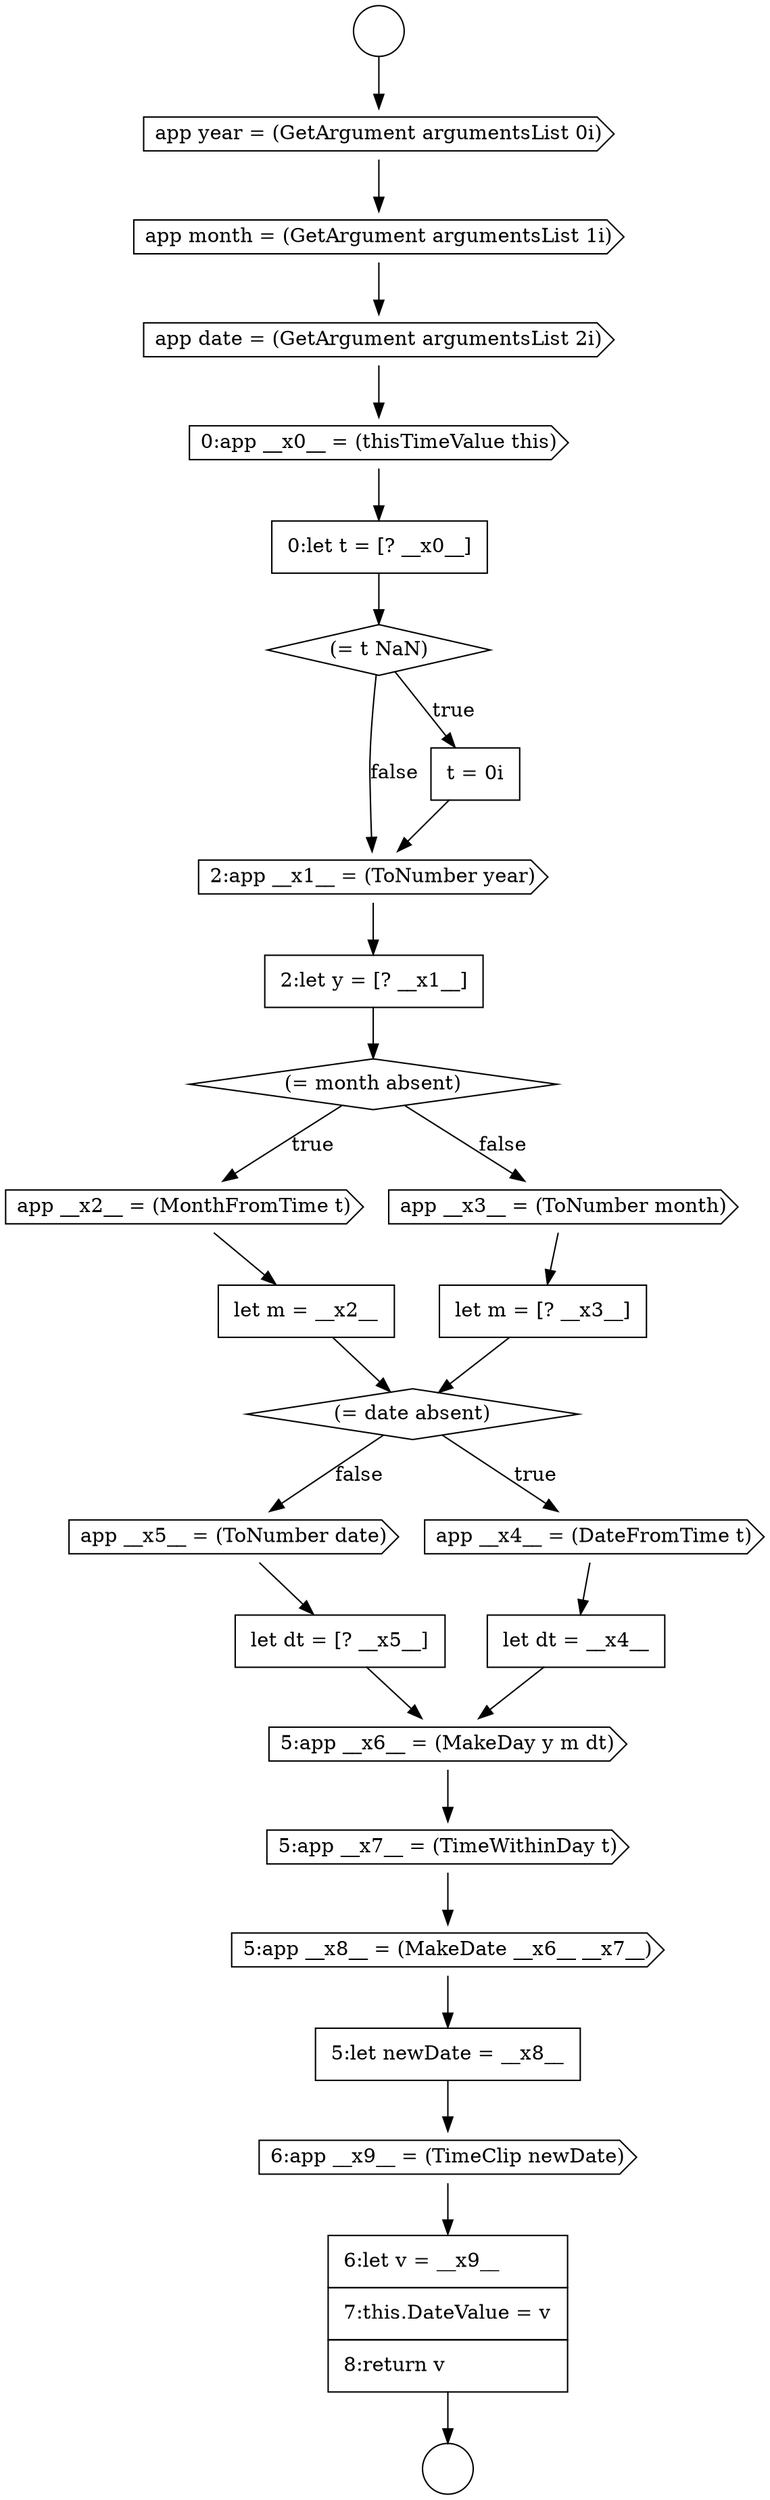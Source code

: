 digraph {
  node13313 [shape=none, margin=0, label=<<font color="black">
    <table border="0" cellborder="1" cellspacing="0" cellpadding="10">
      <tr><td align="left">let dt = __x4__</td></tr>
    </table>
  </font>> color="black" fillcolor="white" style=filled]
  node13307 [shape=cds, label=<<font color="black">app __x2__ = (MonthFromTime t)</font>> color="black" fillcolor="white" style=filled]
  node13305 [shape=none, margin=0, label=<<font color="black">
    <table border="0" cellborder="1" cellspacing="0" cellpadding="10">
      <tr><td align="left">2:let y = [? __x1__]</td></tr>
    </table>
  </font>> color="black" fillcolor="white" style=filled]
  node13301 [shape=none, margin=0, label=<<font color="black">
    <table border="0" cellborder="1" cellspacing="0" cellpadding="10">
      <tr><td align="left">0:let t = [? __x0__]</td></tr>
    </table>
  </font>> color="black" fillcolor="white" style=filled]
  node13297 [shape=cds, label=<<font color="black">app year = (GetArgument argumentsList 0i)</font>> color="black" fillcolor="white" style=filled]
  node13316 [shape=cds, label=<<font color="black">5:app __x6__ = (MakeDay y m dt)</font>> color="black" fillcolor="white" style=filled]
  node13296 [shape=circle label=" " color="black" fillcolor="white" style=filled]
  node13304 [shape=cds, label=<<font color="black">2:app __x1__ = (ToNumber year)</font>> color="black" fillcolor="white" style=filled]
  node13310 [shape=none, margin=0, label=<<font color="black">
    <table border="0" cellborder="1" cellspacing="0" cellpadding="10">
      <tr><td align="left">let m = [? __x3__]</td></tr>
    </table>
  </font>> color="black" fillcolor="white" style=filled]
  node13299 [shape=cds, label=<<font color="black">app date = (GetArgument argumentsList 2i)</font>> color="black" fillcolor="white" style=filled]
  node13314 [shape=cds, label=<<font color="black">app __x5__ = (ToNumber date)</font>> color="black" fillcolor="white" style=filled]
  node13321 [shape=none, margin=0, label=<<font color="black">
    <table border="0" cellborder="1" cellspacing="0" cellpadding="10">
      <tr><td align="left">6:let v = __x9__</td></tr>
      <tr><td align="left">7:this.DateValue = v</td></tr>
      <tr><td align="left">8:return v</td></tr>
    </table>
  </font>> color="black" fillcolor="white" style=filled]
  node13302 [shape=diamond, label=<<font color="black">(= t NaN)</font>> color="black" fillcolor="white" style=filled]
  node13317 [shape=cds, label=<<font color="black">5:app __x7__ = (TimeWithinDay t)</font>> color="black" fillcolor="white" style=filled]
  node13298 [shape=cds, label=<<font color="black">app month = (GetArgument argumentsList 1i)</font>> color="black" fillcolor="white" style=filled]
  node13312 [shape=cds, label=<<font color="black">app __x4__ = (DateFromTime t)</font>> color="black" fillcolor="white" style=filled]
  node13295 [shape=circle label=" " color="black" fillcolor="white" style=filled]
  node13308 [shape=none, margin=0, label=<<font color="black">
    <table border="0" cellborder="1" cellspacing="0" cellpadding="10">
      <tr><td align="left">let m = __x2__</td></tr>
    </table>
  </font>> color="black" fillcolor="white" style=filled]
  node13309 [shape=cds, label=<<font color="black">app __x3__ = (ToNumber month)</font>> color="black" fillcolor="white" style=filled]
  node13319 [shape=none, margin=0, label=<<font color="black">
    <table border="0" cellborder="1" cellspacing="0" cellpadding="10">
      <tr><td align="left">5:let newDate = __x8__</td></tr>
    </table>
  </font>> color="black" fillcolor="white" style=filled]
  node13300 [shape=cds, label=<<font color="black">0:app __x0__ = (thisTimeValue this)</font>> color="black" fillcolor="white" style=filled]
  node13315 [shape=none, margin=0, label=<<font color="black">
    <table border="0" cellborder="1" cellspacing="0" cellpadding="10">
      <tr><td align="left">let dt = [? __x5__]</td></tr>
    </table>
  </font>> color="black" fillcolor="white" style=filled]
  node13320 [shape=cds, label=<<font color="black">6:app __x9__ = (TimeClip newDate)</font>> color="black" fillcolor="white" style=filled]
  node13303 [shape=none, margin=0, label=<<font color="black">
    <table border="0" cellborder="1" cellspacing="0" cellpadding="10">
      <tr><td align="left">t = 0i</td></tr>
    </table>
  </font>> color="black" fillcolor="white" style=filled]
  node13318 [shape=cds, label=<<font color="black">5:app __x8__ = (MakeDate __x6__ __x7__)</font>> color="black" fillcolor="white" style=filled]
  node13306 [shape=diamond, label=<<font color="black">(= month absent)</font>> color="black" fillcolor="white" style=filled]
  node13311 [shape=diamond, label=<<font color="black">(= date absent)</font>> color="black" fillcolor="white" style=filled]
  node13320 -> node13321 [ color="black"]
  node13304 -> node13305 [ color="black"]
  node13297 -> node13298 [ color="black"]
  node13315 -> node13316 [ color="black"]
  node13303 -> node13304 [ color="black"]
  node13321 -> node13296 [ color="black"]
  node13306 -> node13307 [label=<<font color="black">true</font>> color="black"]
  node13306 -> node13309 [label=<<font color="black">false</font>> color="black"]
  node13299 -> node13300 [ color="black"]
  node13300 -> node13301 [ color="black"]
  node13302 -> node13303 [label=<<font color="black">true</font>> color="black"]
  node13302 -> node13304 [label=<<font color="black">false</font>> color="black"]
  node13317 -> node13318 [ color="black"]
  node13310 -> node13311 [ color="black"]
  node13295 -> node13297 [ color="black"]
  node13311 -> node13312 [label=<<font color="black">true</font>> color="black"]
  node13311 -> node13314 [label=<<font color="black">false</font>> color="black"]
  node13307 -> node13308 [ color="black"]
  node13318 -> node13319 [ color="black"]
  node13314 -> node13315 [ color="black"]
  node13309 -> node13310 [ color="black"]
  node13319 -> node13320 [ color="black"]
  node13313 -> node13316 [ color="black"]
  node13298 -> node13299 [ color="black"]
  node13308 -> node13311 [ color="black"]
  node13312 -> node13313 [ color="black"]
  node13301 -> node13302 [ color="black"]
  node13316 -> node13317 [ color="black"]
  node13305 -> node13306 [ color="black"]
}
